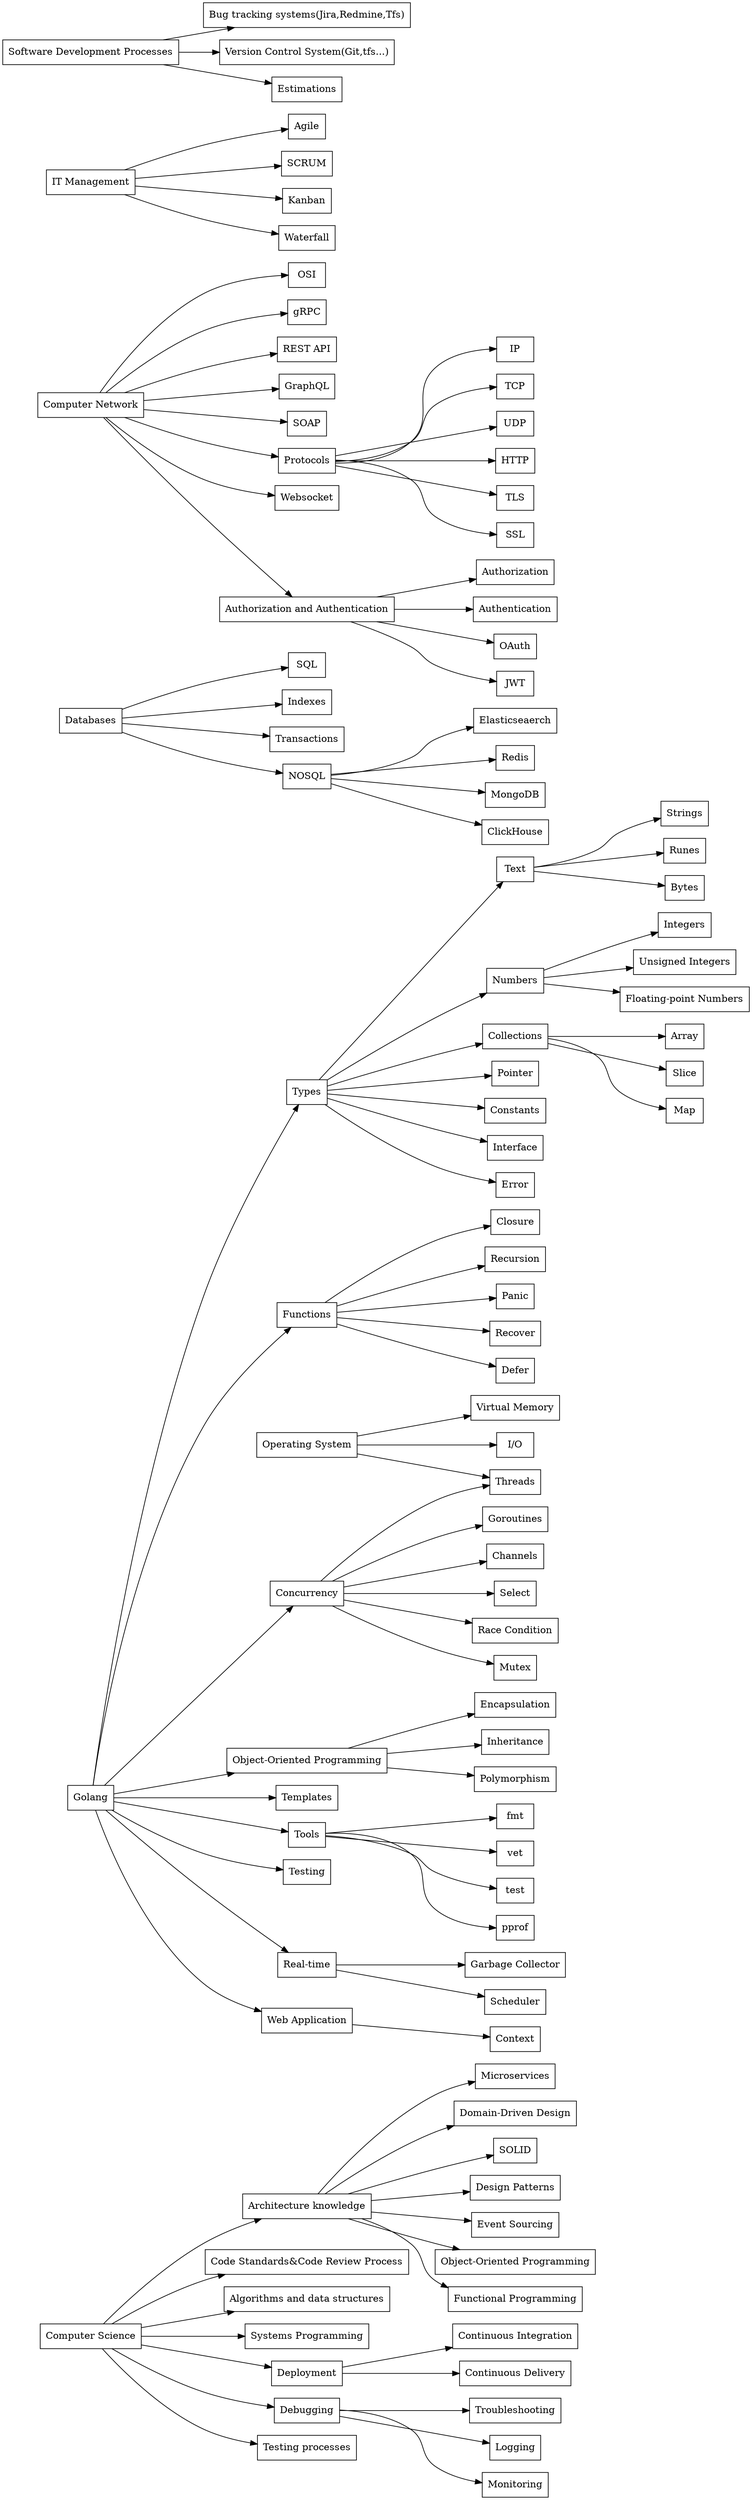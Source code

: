 // This roadmap is written in DOT language

digraph backend {
    rankdir="LR";
    node [shape=box];

    cs         [label="Computer Science"];
    go         [label="Golang"];
    db         [label="Databases"];
    networks   [label="Computer Network"];
    os         [label="Operating System"];
    management [label="IT Management"];
    processing [label="Software Development Processes"];

    // Computer Science
    subgraph cs {
        cs -> {
            cs_architecture [label="Architecture knowledge"];
            cs_code         [label="Code Standards&Code Review Process"];
            cs_algorithms   [label="Algorithms and data structures"];
            cs_systems      [label="Systems Programming"];
            cs_deployment   [label="Deployment"];
            cs_debugging    [label="Debugging"];
            cs_testing      [label="Testing processes"];
        }

        cs_architecture -> {
            cs_architecture_microservices [label="Microservices"];
            cs_architecture_ddd           [label="Domain-Driven Design"];
            cs_architecture_solid         [label="SOLID"];
            cs_architecture_patterns      [label="Design Patterns"];
            cs_architecture_event         [label="Event Sourcing"];
            cs_architecture_oop           [label="Object-Oriented Programming"];
            cs_architecture_func          [label="Functional Programming"];
        }

        cs_deployment -> {
            cs_deployment_ci [label="Continuous Integration"];
            cs_deployment_cd [label="Continuous Delivery"];
        }

        cs_debugging -> {
            cs_debugging_troubleshooting [label="Troubleshooting"];
            cs_debugging_logging         [label="Logging"];
            cs_debugging_monitoring      [label="Monitoring"];
        }
    }

    // Software Development Processes
    subgraph processing {
        processing -> {
            processing_trackers    [label="Bug tracking systems(Jira,Redmine,Tfs)"];
            processing_vc          [label="Version Control System(Git,tfs...)"];
            processing_estimations [label="Estimations"];
        }
    }

    // Operating System
    subgraph os {
        os -> {
            os_virtual_memory [label="Virtual Memory"];
            os_threads        [label="Threads"];
            os_io             [label="I/O"];
        }
    }

    // IT Management
    subgraph management {
        management -> {
            management_agile     [label="Agile"];
            management_scrum     [label="SCRUM"];
            management_kanban    [label="Kanban"];
            management_waterfall [label="Waterfall"];
        }
    }

    // Golang
    subgraph go {
        go -> {
            go_types       [label="Types"];
            go_function    [label="Functions"];
            go_concurrency [label="Concurrency"];
            go_oop         [label="Object-Oriented Programming"];
            go_templates   [label="Templates"];
            go_tools       [label="Tools"];
            go_testing     [label="Testing"];
            go_realtime    [label="Real-time"];
            go_app         [label="Web Application"];
        };

        go_types -> {
            go_types_text        [label="Text"];
            go_types_numbers     [label="Numbers"];
            go_types_collections [label="Collections"];
            go_types_pointer     [label="Pointer"];
            go_types_constant    [label="Constants"];
            go_types_interface   [label="Interface"];
            go_types_error       [label="Error"];
        };

        go_types_text -> {
            go_types_text_strings [label="Strings"];
            go_types_text_runes   [label="Runes"];
            go_types_text_bytes   [label="Bytes"];
        };

        go_types_numbers -> {
            go_types_numbers_int   [label="Integers"];
            go_types_numbers_uint  [label="Unsigned Integers"];
            go_types_numbers_float [label="Floating-point Numbers"];
        };

        go_types_collections -> {
            go_types_collections_array [label="Array"];
            go_types_collections_slice [label="Slice"];
            go_types_collections_map   [label="Map"];
        };

        go_oop -> {
            go_oop_encapsulation [label="Encapsulation"];
            go_oop_inheritance   [label="Inheritance"];
            go_oop_polymorphism  [label="Polymorphism"];
        }

        go_function -> {
            go_function_closure   [label="Closure"];
            go_function_recursion [label="Recursion"];
            go_function_panic     [label="Panic"];
            go_function_recover   [label="Recover"];
            go_function_defer     [label="Defer"];
        }

        go_concurrency -> {
            go_concurrency_goroutine [label="Goroutines"];
            go_concurrency_channels  [label="Channels"];
            go_concurrency_select    [label="Select"];
            go_concurrency_race      [label="Race Condition"];
            go_concurrency_mutex     [label="Mutex"];
            os_threads;
        }

        go_tools -> {
            go_tool_fmt   [label="fmt"];
            go_tool_vet   [label="vet"];
            go_tool_test  [label="test"];
            go_tool_pprof [label="pprof"];
        }

        go_realtime -> {
            go_realtime_gc        [label="Garbage Collector"];
            go_realtime_scheduler [label="Scheduler"];
        }

        go_app -> {
            go_app_context [label="Context"];
        }
    }

    // Databases
    subgraph db {
        db -> {
            db_sql          [label="SQL"];
            db_indexes      [label="Indexes"];
            db_transactions [label="Transactions"];
            db_nosql        [label="NOSQL"];
        }

        db_nosql -> {
            db_nosql_elasticseaerch [label="Elasticseaerch"];
            db_nosql_redis          [label="Redis"];
            db_nosql_mongo          [label="MongoDB"];
            db_nosql_clickhouse     [label="ClickHouse"];
        }
    }

    // Computer network
    subgraph networks {
        networks -> {
            networks_osi       [label="OSI"];
            networks_grpc      [label="gRPC"];
            networks_restapi   [label="REST API"];
            networks_graphql   [label="GraphQL"];
            networks_soap      [label="SOAP"];
            networks_protocols [label="Protocols"];
            networks_websocket [label="Websocket"];
            networks_auth      [label="Authorization and Authentication"];
        }

        networks_protocols -> {
            networks_protocols_IP   [label="IP"];
            networks_protocols_TCP  [label="TCP"];
            networks_protocols_UDP  [label="UDP"];
            networks_protocols_HTTP [label="HTTP"];
            networks_protocols_TLS  [label="TLS"];
            networks_protocols_SSL  [label="SSL"];
        }

        networks_auth -> {
            networks_auth_authorization  [label="Authorization"];
            networks_auth_authentication [label="Authentication"];
            networks_auth_oauth          [label="OAuth"];
            networks_auth_jwt            [label="JWT"];
        }
    }
}